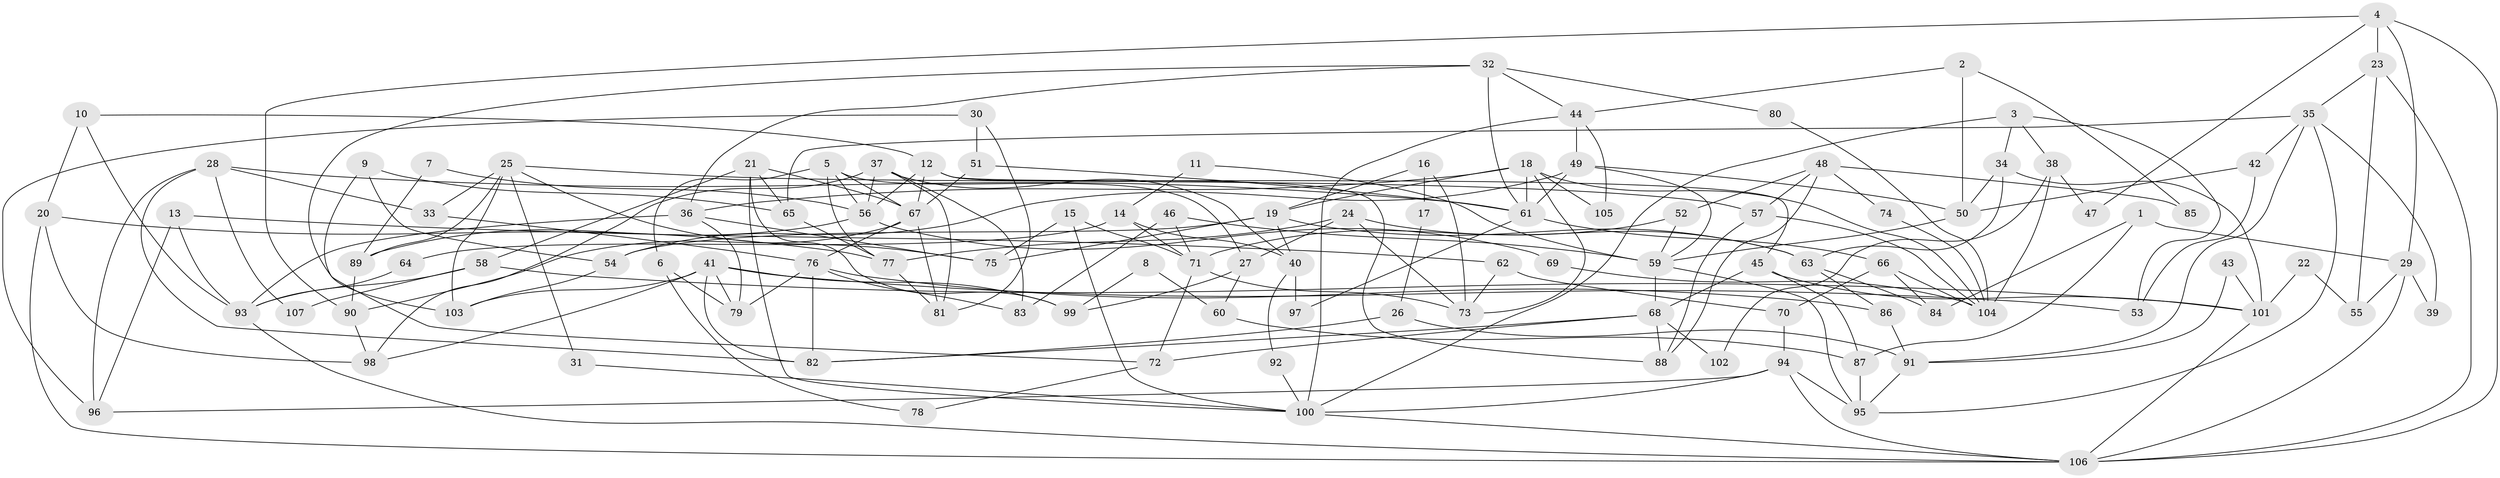 // coarse degree distribution, {5: 0.2028985507246377, 3: 0.13043478260869565, 6: 0.11594202898550725, 4: 0.14492753623188406, 2: 0.17391304347826086, 10: 0.028985507246376812, 9: 0.028985507246376812, 8: 0.07246376811594203, 7: 0.10144927536231885}
// Generated by graph-tools (version 1.1) at 2025/52/02/27/25 19:52:08]
// undirected, 107 vertices, 214 edges
graph export_dot {
graph [start="1"]
  node [color=gray90,style=filled];
  1;
  2;
  3;
  4;
  5;
  6;
  7;
  8;
  9;
  10;
  11;
  12;
  13;
  14;
  15;
  16;
  17;
  18;
  19;
  20;
  21;
  22;
  23;
  24;
  25;
  26;
  27;
  28;
  29;
  30;
  31;
  32;
  33;
  34;
  35;
  36;
  37;
  38;
  39;
  40;
  41;
  42;
  43;
  44;
  45;
  46;
  47;
  48;
  49;
  50;
  51;
  52;
  53;
  54;
  55;
  56;
  57;
  58;
  59;
  60;
  61;
  62;
  63;
  64;
  65;
  66;
  67;
  68;
  69;
  70;
  71;
  72;
  73;
  74;
  75;
  76;
  77;
  78;
  79;
  80;
  81;
  82;
  83;
  84;
  85;
  86;
  87;
  88;
  89;
  90;
  91;
  92;
  93;
  94;
  95;
  96;
  97;
  98;
  99;
  100;
  101;
  102;
  103;
  104;
  105;
  106;
  107;
  1 -- 87;
  1 -- 84;
  1 -- 29;
  2 -- 44;
  2 -- 50;
  2 -- 85;
  3 -- 100;
  3 -- 34;
  3 -- 38;
  3 -- 53;
  4 -- 90;
  4 -- 106;
  4 -- 23;
  4 -- 29;
  4 -- 47;
  5 -- 67;
  5 -- 77;
  5 -- 6;
  5 -- 27;
  5 -- 56;
  6 -- 79;
  6 -- 78;
  7 -- 56;
  7 -- 89;
  8 -- 99;
  8 -- 60;
  9 -- 54;
  9 -- 65;
  9 -- 72;
  10 -- 20;
  10 -- 12;
  10 -- 93;
  11 -- 59;
  11 -- 14;
  12 -- 45;
  12 -- 88;
  12 -- 56;
  12 -- 67;
  13 -- 93;
  13 -- 96;
  13 -- 62;
  14 -- 40;
  14 -- 71;
  14 -- 64;
  15 -- 75;
  15 -- 100;
  15 -- 71;
  16 -- 19;
  16 -- 73;
  16 -- 17;
  17 -- 26;
  18 -- 19;
  18 -- 61;
  18 -- 36;
  18 -- 73;
  18 -- 104;
  18 -- 105;
  19 -- 75;
  19 -- 54;
  19 -- 40;
  19 -- 63;
  20 -- 106;
  20 -- 77;
  20 -- 98;
  21 -- 100;
  21 -- 65;
  21 -- 58;
  21 -- 67;
  21 -- 99;
  22 -- 101;
  22 -- 55;
  23 -- 106;
  23 -- 35;
  23 -- 55;
  24 -- 27;
  24 -- 73;
  24 -- 63;
  24 -- 77;
  25 -- 89;
  25 -- 33;
  25 -- 31;
  25 -- 57;
  25 -- 75;
  25 -- 103;
  26 -- 82;
  26 -- 91;
  27 -- 99;
  27 -- 60;
  28 -- 82;
  28 -- 61;
  28 -- 33;
  28 -- 96;
  28 -- 107;
  29 -- 39;
  29 -- 55;
  29 -- 106;
  30 -- 96;
  30 -- 51;
  30 -- 81;
  31 -- 100;
  32 -- 36;
  32 -- 61;
  32 -- 44;
  32 -- 80;
  32 -- 103;
  33 -- 76;
  34 -- 101;
  34 -- 63;
  34 -- 50;
  35 -- 42;
  35 -- 39;
  35 -- 65;
  35 -- 91;
  35 -- 95;
  36 -- 79;
  36 -- 75;
  36 -- 93;
  37 -- 56;
  37 -- 81;
  37 -- 40;
  37 -- 83;
  37 -- 98;
  38 -- 104;
  38 -- 47;
  38 -- 102;
  40 -- 92;
  40 -- 97;
  41 -- 103;
  41 -- 98;
  41 -- 53;
  41 -- 79;
  41 -- 82;
  41 -- 99;
  42 -- 53;
  42 -- 50;
  43 -- 101;
  43 -- 91;
  44 -- 100;
  44 -- 49;
  44 -- 105;
  45 -- 101;
  45 -- 68;
  45 -- 87;
  46 -- 71;
  46 -- 59;
  46 -- 83;
  48 -- 52;
  48 -- 57;
  48 -- 74;
  48 -- 85;
  48 -- 88;
  49 -- 59;
  49 -- 50;
  49 -- 54;
  49 -- 61;
  50 -- 59;
  51 -- 67;
  51 -- 61;
  52 -- 59;
  52 -- 71;
  54 -- 103;
  56 -- 69;
  56 -- 89;
  57 -- 88;
  57 -- 104;
  58 -- 93;
  58 -- 101;
  58 -- 107;
  59 -- 95;
  59 -- 68;
  60 -- 87;
  61 -- 66;
  61 -- 97;
  62 -- 73;
  62 -- 70;
  63 -- 84;
  63 -- 86;
  64 -- 93;
  65 -- 77;
  66 -- 70;
  66 -- 104;
  66 -- 84;
  67 -- 76;
  67 -- 81;
  67 -- 90;
  68 -- 82;
  68 -- 72;
  68 -- 88;
  68 -- 102;
  69 -- 104;
  70 -- 94;
  71 -- 72;
  71 -- 73;
  72 -- 78;
  74 -- 104;
  76 -- 83;
  76 -- 79;
  76 -- 82;
  76 -- 86;
  77 -- 81;
  80 -- 104;
  86 -- 91;
  87 -- 95;
  89 -- 90;
  90 -- 98;
  91 -- 95;
  92 -- 100;
  93 -- 106;
  94 -- 106;
  94 -- 95;
  94 -- 96;
  94 -- 100;
  100 -- 106;
  101 -- 106;
}
